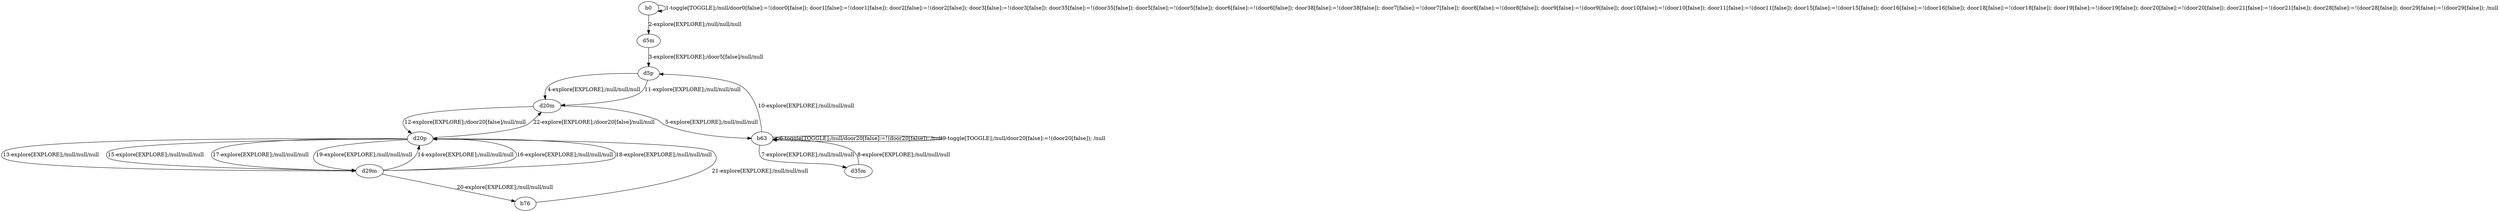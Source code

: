 # Total number of goals covered by this test: 2
# b76 --> d20p
# d29m --> b76

digraph g {
"b0" -> "b0" [label = "1-toggle[TOGGLE];/null/door0[false]:=!(door0[false]); door1[false]:=!(door1[false]); door2[false]:=!(door2[false]); door3[false]:=!(door3[false]); door35[false]:=!(door35[false]); door5[false]:=!(door5[false]); door6[false]:=!(door6[false]); door38[false]:=!(door38[false]); door7[false]:=!(door7[false]); door8[false]:=!(door8[false]); door9[false]:=!(door9[false]); door10[false]:=!(door10[false]); door11[false]:=!(door11[false]); door15[false]:=!(door15[false]); door16[false]:=!(door16[false]); door18[false]:=!(door18[false]); door19[false]:=!(door19[false]); door20[false]:=!(door20[false]); door21[false]:=!(door21[false]); door28[false]:=!(door28[false]); door29[false]:=!(door29[false]); /null"];
"b0" -> "d5m" [label = "2-explore[EXPLORE];/null/null/null"];
"d5m" -> "d5p" [label = "3-explore[EXPLORE];/door5[false]/null/null"];
"d5p" -> "d20m" [label = "4-explore[EXPLORE];/null/null/null"];
"d20m" -> "b63" [label = "5-explore[EXPLORE];/null/null/null"];
"b63" -> "b63" [label = "6-toggle[TOGGLE];/null/door20[false]:=!(door20[false]); /null"];
"b63" -> "d35m" [label = "7-explore[EXPLORE];/null/null/null"];
"d35m" -> "b63" [label = "8-explore[EXPLORE];/null/null/null"];
"b63" -> "b63" [label = "9-toggle[TOGGLE];/null/door20[false]:=!(door20[false]); /null"];
"b63" -> "d5p" [label = "10-explore[EXPLORE];/null/null/null"];
"d5p" -> "d20m" [label = "11-explore[EXPLORE];/null/null/null"];
"d20m" -> "d20p" [label = "12-explore[EXPLORE];/door20[false]/null/null"];
"d20p" -> "d29m" [label = "13-explore[EXPLORE];/null/null/null"];
"d29m" -> "d20p" [label = "14-explore[EXPLORE];/null/null/null"];
"d20p" -> "d29m" [label = "15-explore[EXPLORE];/null/null/null"];
"d29m" -> "d20p" [label = "16-explore[EXPLORE];/null/null/null"];
"d20p" -> "d29m" [label = "17-explore[EXPLORE];/null/null/null"];
"d29m" -> "d20p" [label = "18-explore[EXPLORE];/null/null/null"];
"d20p" -> "d29m" [label = "19-explore[EXPLORE];/null/null/null"];
"d29m" -> "b76" [label = "20-explore[EXPLORE];/null/null/null"];
"b76" -> "d20p" [label = "21-explore[EXPLORE];/null/null/null"];
"d20p" -> "d20m" [label = "22-explore[EXPLORE];/door20[false]/null/null"];
}